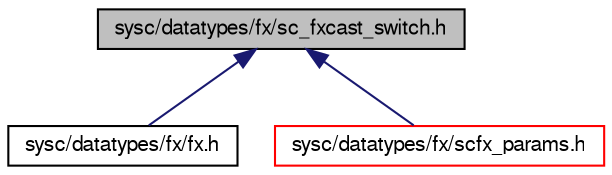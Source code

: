 digraph G
{
  edge [fontname="FreeSans",fontsize="10",labelfontname="FreeSans",labelfontsize="10"];
  node [fontname="FreeSans",fontsize="10",shape=record];
  Node1 [label="sysc/datatypes/fx/sc_fxcast_switch.h",height=0.2,width=0.4,color="black", fillcolor="grey75", style="filled" fontcolor="black"];
  Node1 -> Node2 [dir=back,color="midnightblue",fontsize="10",style="solid",fontname="FreeSans"];
  Node2 [label="sysc/datatypes/fx/fx.h",height=0.2,width=0.4,color="black", fillcolor="white", style="filled",URL="$a00305.html"];
  Node1 -> Node3 [dir=back,color="midnightblue",fontsize="10",style="solid",fontname="FreeSans"];
  Node3 [label="sysc/datatypes/fx/scfx_params.h",height=0.2,width=0.4,color="red", fillcolor="white", style="filled",URL="$a00322.html"];
}
